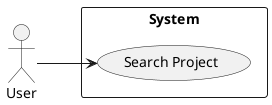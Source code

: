 @startuml


actor "User"

left to right direction
rectangle "System"{

    "User" --> (Search Project)

}

@enduml